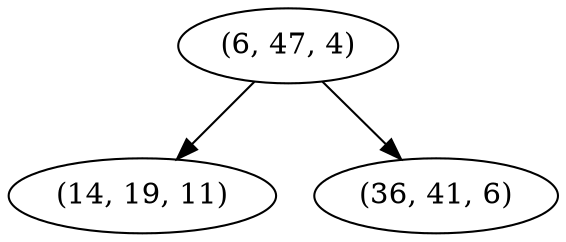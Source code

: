 digraph tree {
    "(6, 47, 4)";
    "(14, 19, 11)";
    "(36, 41, 6)";
    "(6, 47, 4)" -> "(14, 19, 11)";
    "(6, 47, 4)" -> "(36, 41, 6)";
}
